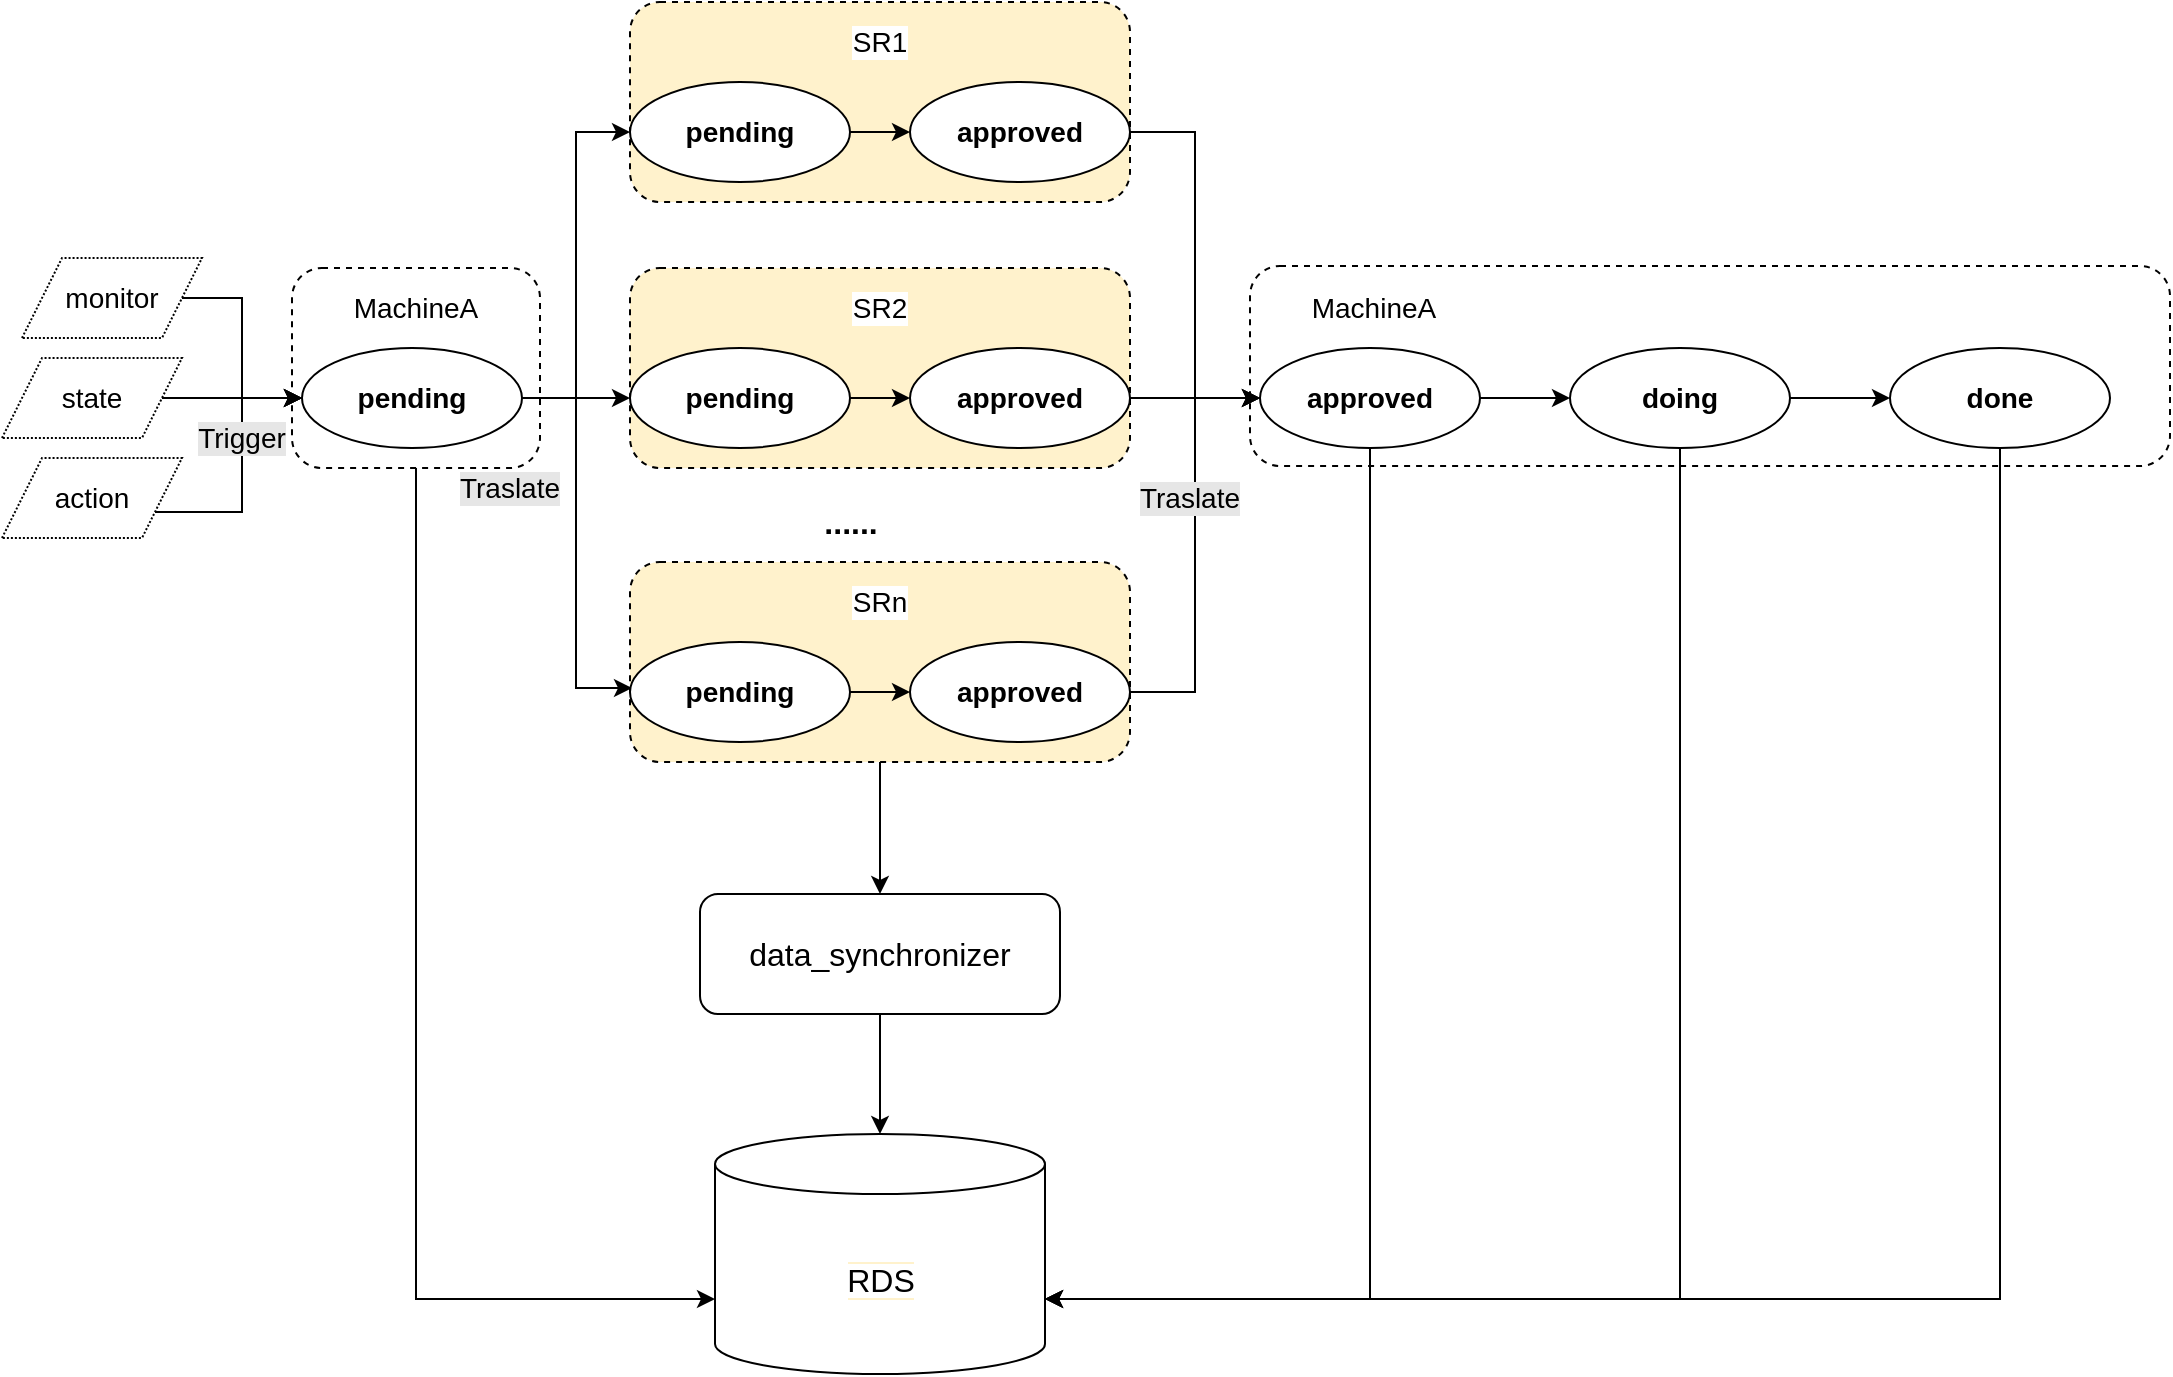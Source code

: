 <mxfile version="14.4.6" type="github">
  <diagram id="MMFUoUL-iYYDqlndlSFT" name="第 1 页">
    <mxGraphModel dx="1298" dy="888" grid="1" gridSize="10" guides="1" tooltips="1" connect="1" arrows="1" fold="1" page="1" pageScale="1" pageWidth="583" pageHeight="827" math="0" shadow="0">
      <root>
        <mxCell id="0" />
        <mxCell id="1" parent="0" />
        <mxCell id="JBcYczJnqvZJM_Ojkkls-49" value="" style="rounded=1;whiteSpace=wrap;html=1;dashed=1;labelBackgroundColor=#ffffff;fontSize=14;" vertex="1" parent="1">
          <mxGeometry x="630" y="196" width="460" height="100" as="geometry" />
        </mxCell>
        <mxCell id="JBcYczJnqvZJM_Ojkkls-78" style="edgeStyle=orthogonalEdgeStyle;rounded=0;orthogonalLoop=1;jettySize=auto;html=1;entryX=0;entryY=0;entryDx=0;entryDy=82.5;entryPerimeter=0;fontSize=16;exitX=0.5;exitY=1;exitDx=0;exitDy=0;" edge="1" parent="1" source="JBcYczJnqvZJM_Ojkkls-45" target="JBcYczJnqvZJM_Ojkkls-75">
          <mxGeometry relative="1" as="geometry" />
        </mxCell>
        <mxCell id="JBcYczJnqvZJM_Ojkkls-45" value="" style="rounded=1;whiteSpace=wrap;html=1;dashed=1;labelBackgroundColor=#ffffff;fontSize=14;" vertex="1" parent="1">
          <mxGeometry x="151" y="197" width="124" height="100" as="geometry" />
        </mxCell>
        <mxCell id="JBcYczJnqvZJM_Ojkkls-19" value="" style="rounded=1;whiteSpace=wrap;html=1;dashed=1;labelBackgroundColor=#FFF2CC;fontSize=14;fillColor=#FFF2CC;" vertex="1" parent="1">
          <mxGeometry x="320" y="64" width="250" height="100" as="geometry" />
        </mxCell>
        <mxCell id="JBcYczJnqvZJM_Ojkkls-15" style="edgeStyle=orthogonalEdgeStyle;rounded=0;orthogonalLoop=1;jettySize=auto;html=1;entryX=0;entryY=0.5;entryDx=0;entryDy=0;fontSize=14;" edge="1" parent="1" source="JBcYczJnqvZJM_Ojkkls-5" target="JBcYczJnqvZJM_Ojkkls-10">
          <mxGeometry relative="1" as="geometry">
            <Array as="points">
              <mxPoint x="126" y="212" />
              <mxPoint x="126" y="262" />
            </Array>
          </mxGeometry>
        </mxCell>
        <mxCell id="JBcYczJnqvZJM_Ojkkls-5" value="monitor" style="shape=parallelogram;perimeter=parallelogramPerimeter;whiteSpace=wrap;html=1;fixedSize=1;dashed=1;dashPattern=1 1;labelBackgroundColor=#ffffff;fontSize=14;" vertex="1" parent="1">
          <mxGeometry x="16" y="192" width="90" height="40" as="geometry" />
        </mxCell>
        <mxCell id="JBcYczJnqvZJM_Ojkkls-13" value="" style="edgeStyle=orthogonalEdgeStyle;rounded=0;orthogonalLoop=1;jettySize=auto;html=1;fontSize=14;" edge="1" parent="1" source="JBcYczJnqvZJM_Ojkkls-7" target="JBcYczJnqvZJM_Ojkkls-10">
          <mxGeometry relative="1" as="geometry" />
        </mxCell>
        <mxCell id="JBcYczJnqvZJM_Ojkkls-7" value="state" style="shape=parallelogram;perimeter=parallelogramPerimeter;whiteSpace=wrap;html=1;fixedSize=1;dashed=1;dashPattern=1 1;labelBackgroundColor=#ffffff;fontSize=14;" vertex="1" parent="1">
          <mxGeometry x="6" y="242" width="90" height="40" as="geometry" />
        </mxCell>
        <mxCell id="JBcYczJnqvZJM_Ojkkls-14" value="" style="edgeStyle=orthogonalEdgeStyle;rounded=0;orthogonalLoop=1;jettySize=auto;html=1;fontSize=14;exitX=1;exitY=0.75;exitDx=0;exitDy=0;" edge="1" parent="1" source="JBcYczJnqvZJM_Ojkkls-16" target="JBcYczJnqvZJM_Ojkkls-10">
          <mxGeometry relative="1" as="geometry">
            <Array as="points">
              <mxPoint x="126" y="262" />
            </Array>
          </mxGeometry>
        </mxCell>
        <mxCell id="JBcYczJnqvZJM_Ojkkls-8" value="action" style="shape=parallelogram;perimeter=parallelogramPerimeter;whiteSpace=wrap;html=1;fixedSize=1;dashed=1;dashPattern=1 1;labelBackgroundColor=#ffffff;fontSize=14;" vertex="1" parent="1">
          <mxGeometry x="6" y="292" width="90" height="40" as="geometry" />
        </mxCell>
        <mxCell id="JBcYczJnqvZJM_Ojkkls-40" style="edgeStyle=orthogonalEdgeStyle;rounded=0;orthogonalLoop=1;jettySize=auto;html=1;entryX=0;entryY=0.5;entryDx=0;entryDy=0;fontSize=16;" edge="1" parent="1" source="JBcYczJnqvZJM_Ojkkls-10" target="JBcYczJnqvZJM_Ojkkls-29">
          <mxGeometry relative="1" as="geometry" />
        </mxCell>
        <mxCell id="JBcYczJnqvZJM_Ojkkls-41" style="edgeStyle=orthogonalEdgeStyle;rounded=0;orthogonalLoop=1;jettySize=auto;html=1;exitX=1;exitY=0.5;exitDx=0;exitDy=0;entryX=0;entryY=0.5;entryDx=0;entryDy=0;fontSize=16;" edge="1" parent="1" source="JBcYczJnqvZJM_Ojkkls-10" target="JBcYczJnqvZJM_Ojkkls-22">
          <mxGeometry relative="1" as="geometry" />
        </mxCell>
        <mxCell id="JBcYczJnqvZJM_Ojkkls-42" style="edgeStyle=orthogonalEdgeStyle;rounded=0;orthogonalLoop=1;jettySize=auto;html=1;exitX=1;exitY=0.5;exitDx=0;exitDy=0;entryX=0.004;entryY=0.63;entryDx=0;entryDy=0;entryPerimeter=0;fontSize=16;" edge="1" parent="1" source="JBcYczJnqvZJM_Ojkkls-10" target="JBcYczJnqvZJM_Ojkkls-34">
          <mxGeometry relative="1" as="geometry" />
        </mxCell>
        <mxCell id="JBcYczJnqvZJM_Ojkkls-10" value="pending" style="ellipse;whiteSpace=wrap;html=1;labelBackgroundColor=#ffffff;fontSize=14;fontStyle=1" vertex="1" parent="1">
          <mxGeometry x="156" y="237" width="110" height="50" as="geometry" />
        </mxCell>
        <mxCell id="JBcYczJnqvZJM_Ojkkls-18" value="" style="edgeStyle=orthogonalEdgeStyle;rounded=0;orthogonalLoop=1;jettySize=auto;html=1;fontSize=14;exitX=1;exitY=0.75;exitDx=0;exitDy=0;entryX=0;entryY=0.5;entryDx=0;entryDy=0;" edge="1" parent="1" source="JBcYczJnqvZJM_Ojkkls-8" target="JBcYczJnqvZJM_Ojkkls-10">
          <mxGeometry relative="1" as="geometry">
            <mxPoint x="82.5" y="319" as="sourcePoint" />
            <mxPoint x="146" y="262" as="targetPoint" />
            <Array as="points">
              <mxPoint x="126" y="319" />
              <mxPoint x="126" y="262" />
            </Array>
          </mxGeometry>
        </mxCell>
        <mxCell id="JBcYczJnqvZJM_Ojkkls-16" value="Trigger" style="text;html=1;strokeColor=none;fillColor=none;align=center;verticalAlign=middle;whiteSpace=wrap;rounded=0;dashed=1;labelBackgroundColor=#E6E6E6;fontSize=14;" vertex="1" parent="1">
          <mxGeometry x="106" y="272" width="40" height="20" as="geometry" />
        </mxCell>
        <mxCell id="JBcYczJnqvZJM_Ojkkls-25" style="edgeStyle=orthogonalEdgeStyle;rounded=0;orthogonalLoop=1;jettySize=auto;html=1;exitX=1;exitY=0.5;exitDx=0;exitDy=0;entryX=0;entryY=0.5;entryDx=0;entryDy=0;fontSize=14;" edge="1" parent="1" source="JBcYczJnqvZJM_Ojkkls-22" target="JBcYczJnqvZJM_Ojkkls-23">
          <mxGeometry relative="1" as="geometry" />
        </mxCell>
        <mxCell id="JBcYczJnqvZJM_Ojkkls-22" value="pending" style="ellipse;whiteSpace=wrap;html=1;labelBackgroundColor=#ffffff;fontSize=14;fontStyle=1" vertex="1" parent="1">
          <mxGeometry x="320" y="104" width="110" height="50" as="geometry" />
        </mxCell>
        <mxCell id="JBcYczJnqvZJM_Ojkkls-70" style="edgeStyle=orthogonalEdgeStyle;rounded=0;orthogonalLoop=1;jettySize=auto;html=1;exitX=1;exitY=0.5;exitDx=0;exitDy=0;entryX=0;entryY=0.5;entryDx=0;entryDy=0;fontSize=16;" edge="1" parent="1" source="JBcYczJnqvZJM_Ojkkls-23" target="JBcYczJnqvZJM_Ojkkls-50">
          <mxGeometry relative="1" as="geometry" />
        </mxCell>
        <mxCell id="JBcYczJnqvZJM_Ojkkls-23" value="approved" style="ellipse;whiteSpace=wrap;html=1;labelBackgroundColor=#ffffff;fontSize=14;fontStyle=1" vertex="1" parent="1">
          <mxGeometry x="460" y="104" width="110" height="50" as="geometry" />
        </mxCell>
        <mxCell id="JBcYczJnqvZJM_Ojkkls-24" value="SR1" style="text;html=1;strokeColor=none;fillColor=none;align=center;verticalAlign=middle;whiteSpace=wrap;rounded=0;labelBackgroundColor=#ffffff;fontSize=14;" vertex="1" parent="1">
          <mxGeometry x="425" y="74" width="40" height="20" as="geometry" />
        </mxCell>
        <mxCell id="JBcYczJnqvZJM_Ojkkls-27" value="" style="rounded=1;whiteSpace=wrap;html=1;dashed=1;labelBackgroundColor=#FFF2CC;fontSize=14;fillColor=#FFF2CC;" vertex="1" parent="1">
          <mxGeometry x="320" y="197" width="250" height="100" as="geometry" />
        </mxCell>
        <mxCell id="JBcYczJnqvZJM_Ojkkls-28" style="edgeStyle=orthogonalEdgeStyle;rounded=0;orthogonalLoop=1;jettySize=auto;html=1;exitX=1;exitY=0.5;exitDx=0;exitDy=0;entryX=0;entryY=0.5;entryDx=0;entryDy=0;fontSize=14;" edge="1" parent="1" source="JBcYczJnqvZJM_Ojkkls-29" target="JBcYczJnqvZJM_Ojkkls-30">
          <mxGeometry relative="1" as="geometry" />
        </mxCell>
        <mxCell id="JBcYczJnqvZJM_Ojkkls-29" value="pending" style="ellipse;whiteSpace=wrap;html=1;labelBackgroundColor=#ffffff;fontSize=14;fontStyle=1" vertex="1" parent="1">
          <mxGeometry x="320" y="237" width="110" height="50" as="geometry" />
        </mxCell>
        <mxCell id="JBcYczJnqvZJM_Ojkkls-71" style="edgeStyle=orthogonalEdgeStyle;rounded=0;orthogonalLoop=1;jettySize=auto;html=1;exitX=1;exitY=0.5;exitDx=0;exitDy=0;fontSize=16;" edge="1" parent="1" source="JBcYczJnqvZJM_Ojkkls-30" target="JBcYczJnqvZJM_Ojkkls-50">
          <mxGeometry relative="1" as="geometry" />
        </mxCell>
        <mxCell id="JBcYczJnqvZJM_Ojkkls-30" value="approved" style="ellipse;whiteSpace=wrap;html=1;labelBackgroundColor=#ffffff;fontSize=14;fontStyle=1" vertex="1" parent="1">
          <mxGeometry x="460" y="237" width="110" height="50" as="geometry" />
        </mxCell>
        <mxCell id="JBcYczJnqvZJM_Ojkkls-31" value="SR2" style="text;html=1;strokeColor=none;fillColor=none;align=center;verticalAlign=middle;whiteSpace=wrap;rounded=0;labelBackgroundColor=#ffffff;fontSize=14;" vertex="1" parent="1">
          <mxGeometry x="425" y="207" width="40" height="20" as="geometry" />
        </mxCell>
        <mxCell id="JBcYczJnqvZJM_Ojkkls-79" style="edgeStyle=orthogonalEdgeStyle;rounded=0;orthogonalLoop=1;jettySize=auto;html=1;fontSize=16;" edge="1" parent="1" source="JBcYczJnqvZJM_Ojkkls-34" target="JBcYczJnqvZJM_Ojkkls-77">
          <mxGeometry relative="1" as="geometry" />
        </mxCell>
        <mxCell id="JBcYczJnqvZJM_Ojkkls-34" value="" style="rounded=1;whiteSpace=wrap;html=1;dashed=1;labelBackgroundColor=#FFF2CC;fontSize=14;fillColor=#FFF2CC;" vertex="1" parent="1">
          <mxGeometry x="320" y="344" width="250" height="100" as="geometry" />
        </mxCell>
        <mxCell id="JBcYczJnqvZJM_Ojkkls-35" style="edgeStyle=orthogonalEdgeStyle;rounded=0;orthogonalLoop=1;jettySize=auto;html=1;exitX=1;exitY=0.5;exitDx=0;exitDy=0;entryX=0;entryY=0.5;entryDx=0;entryDy=0;fontSize=14;" edge="1" parent="1" source="JBcYczJnqvZJM_Ojkkls-36" target="JBcYczJnqvZJM_Ojkkls-37">
          <mxGeometry relative="1" as="geometry" />
        </mxCell>
        <mxCell id="JBcYczJnqvZJM_Ojkkls-36" value="pending" style="ellipse;whiteSpace=wrap;html=1;labelBackgroundColor=#ffffff;fontSize=14;fontStyle=1" vertex="1" parent="1">
          <mxGeometry x="320" y="384" width="110" height="50" as="geometry" />
        </mxCell>
        <mxCell id="JBcYczJnqvZJM_Ojkkls-72" style="edgeStyle=orthogonalEdgeStyle;rounded=0;orthogonalLoop=1;jettySize=auto;html=1;exitX=1;exitY=0.5;exitDx=0;exitDy=0;entryX=0;entryY=0.5;entryDx=0;entryDy=0;fontSize=16;" edge="1" parent="1" source="JBcYczJnqvZJM_Ojkkls-37" target="JBcYczJnqvZJM_Ojkkls-50">
          <mxGeometry relative="1" as="geometry" />
        </mxCell>
        <mxCell id="JBcYczJnqvZJM_Ojkkls-37" value="approved" style="ellipse;whiteSpace=wrap;html=1;labelBackgroundColor=#ffffff;fontSize=14;fontStyle=1" vertex="1" parent="1">
          <mxGeometry x="460" y="384" width="110" height="50" as="geometry" />
        </mxCell>
        <mxCell id="JBcYczJnqvZJM_Ojkkls-38" value="SRn" style="text;html=1;strokeColor=none;fillColor=none;align=center;verticalAlign=middle;whiteSpace=wrap;rounded=0;labelBackgroundColor=#ffffff;fontSize=14;" vertex="1" parent="1">
          <mxGeometry x="425" y="354" width="40" height="20" as="geometry" />
        </mxCell>
        <mxCell id="JBcYczJnqvZJM_Ojkkls-39" value="......" style="text;html=1;align=center;verticalAlign=middle;resizable=0;points=[];autosize=1;fontSize=16;fontStyle=1" vertex="1" parent="1">
          <mxGeometry x="410" y="314" width="40" height="20" as="geometry" />
        </mxCell>
        <mxCell id="JBcYczJnqvZJM_Ojkkls-43" value="Traslate" style="text;html=1;strokeColor=none;fillColor=none;align=center;verticalAlign=middle;whiteSpace=wrap;rounded=0;dashed=1;labelBackgroundColor=#E6E6E6;fontSize=14;" vertex="1" parent="1">
          <mxGeometry x="240" y="297" width="40" height="20" as="geometry" />
        </mxCell>
        <mxCell id="JBcYczJnqvZJM_Ojkkls-47" value="MachineA" style="text;html=1;strokeColor=none;fillColor=none;align=center;verticalAlign=middle;whiteSpace=wrap;rounded=0;labelBackgroundColor=#ffffff;fontSize=14;" vertex="1" parent="1">
          <mxGeometry x="178" y="207" width="70" height="20" as="geometry" />
        </mxCell>
        <mxCell id="JBcYczJnqvZJM_Ojkkls-80" value="" style="edgeStyle=orthogonalEdgeStyle;rounded=0;orthogonalLoop=1;jettySize=auto;html=1;fontSize=16;" edge="1" parent="1" source="JBcYczJnqvZJM_Ojkkls-50" target="JBcYczJnqvZJM_Ojkkls-73">
          <mxGeometry relative="1" as="geometry" />
        </mxCell>
        <mxCell id="JBcYczJnqvZJM_Ojkkls-82" style="edgeStyle=orthogonalEdgeStyle;rounded=0;orthogonalLoop=1;jettySize=auto;html=1;entryX=1;entryY=0;entryDx=0;entryDy=82.5;entryPerimeter=0;fontSize=16;exitX=0.5;exitY=1;exitDx=0;exitDy=0;" edge="1" parent="1" source="JBcYczJnqvZJM_Ojkkls-50" target="JBcYczJnqvZJM_Ojkkls-75">
          <mxGeometry relative="1" as="geometry" />
        </mxCell>
        <mxCell id="JBcYczJnqvZJM_Ojkkls-50" value="approved" style="ellipse;whiteSpace=wrap;html=1;labelBackgroundColor=#ffffff;fontSize=14;fontStyle=1" vertex="1" parent="1">
          <mxGeometry x="635" y="237" width="110" height="50" as="geometry" />
        </mxCell>
        <mxCell id="JBcYczJnqvZJM_Ojkkls-51" value="MachineA" style="text;html=1;strokeColor=none;fillColor=none;align=center;verticalAlign=middle;whiteSpace=wrap;rounded=0;labelBackgroundColor=#ffffff;fontSize=14;" vertex="1" parent="1">
          <mxGeometry x="657" y="207" width="70" height="20" as="geometry" />
        </mxCell>
        <mxCell id="JBcYczJnqvZJM_Ojkkls-56" value="Traslate" style="text;html=1;strokeColor=none;fillColor=none;align=center;verticalAlign=middle;whiteSpace=wrap;rounded=0;dashed=1;labelBackgroundColor=#E6E6E6;fontSize=14;" vertex="1" parent="1">
          <mxGeometry x="580" y="302" width="40" height="20" as="geometry" />
        </mxCell>
        <mxCell id="JBcYczJnqvZJM_Ojkkls-81" value="" style="edgeStyle=orthogonalEdgeStyle;rounded=0;orthogonalLoop=1;jettySize=auto;html=1;fontSize=16;" edge="1" parent="1" source="JBcYczJnqvZJM_Ojkkls-73" target="JBcYczJnqvZJM_Ojkkls-74">
          <mxGeometry relative="1" as="geometry" />
        </mxCell>
        <mxCell id="JBcYczJnqvZJM_Ojkkls-83" style="edgeStyle=orthogonalEdgeStyle;rounded=0;orthogonalLoop=1;jettySize=auto;html=1;entryX=1;entryY=0;entryDx=0;entryDy=82.5;entryPerimeter=0;fontSize=16;exitX=0.5;exitY=1;exitDx=0;exitDy=0;" edge="1" parent="1" source="JBcYczJnqvZJM_Ojkkls-73" target="JBcYczJnqvZJM_Ojkkls-75">
          <mxGeometry relative="1" as="geometry" />
        </mxCell>
        <mxCell id="JBcYczJnqvZJM_Ojkkls-73" value="doing" style="ellipse;whiteSpace=wrap;html=1;labelBackgroundColor=#ffffff;fontSize=14;fontStyle=1" vertex="1" parent="1">
          <mxGeometry x="790" y="237" width="110" height="50" as="geometry" />
        </mxCell>
        <mxCell id="JBcYczJnqvZJM_Ojkkls-84" style="edgeStyle=orthogonalEdgeStyle;rounded=0;orthogonalLoop=1;jettySize=auto;html=1;entryX=1;entryY=0;entryDx=0;entryDy=82.5;entryPerimeter=0;fontSize=16;exitX=0.5;exitY=1;exitDx=0;exitDy=0;" edge="1" parent="1" source="JBcYczJnqvZJM_Ojkkls-74" target="JBcYczJnqvZJM_Ojkkls-75">
          <mxGeometry relative="1" as="geometry" />
        </mxCell>
        <mxCell id="JBcYczJnqvZJM_Ojkkls-74" value="done" style="ellipse;whiteSpace=wrap;html=1;labelBackgroundColor=#ffffff;fontSize=14;fontStyle=1" vertex="1" parent="1">
          <mxGeometry x="950" y="237" width="110" height="50" as="geometry" />
        </mxCell>
        <mxCell id="JBcYczJnqvZJM_Ojkkls-75" value="&lt;span style=&quot;background-color: rgb(255 , 255 , 255)&quot;&gt;RDS&lt;/span&gt;" style="shape=cylinder3;whiteSpace=wrap;html=1;boundedLbl=1;backgroundOutline=1;size=15;labelBackgroundColor=#FFF2CC;fontSize=16;" vertex="1" parent="1">
          <mxGeometry x="362.5" y="630" width="165" height="120" as="geometry" />
        </mxCell>
        <mxCell id="JBcYczJnqvZJM_Ojkkls-85" style="edgeStyle=orthogonalEdgeStyle;rounded=0;orthogonalLoop=1;jettySize=auto;html=1;fontSize=16;" edge="1" parent="1" source="JBcYczJnqvZJM_Ojkkls-77" target="JBcYczJnqvZJM_Ojkkls-75">
          <mxGeometry relative="1" as="geometry" />
        </mxCell>
        <mxCell id="JBcYczJnqvZJM_Ojkkls-77" value="data_synchronizer" style="rounded=1;whiteSpace=wrap;html=1;labelBackgroundColor=none;fillColor=#ffffff;fontSize=16;" vertex="1" parent="1">
          <mxGeometry x="355" y="510" width="180" height="60" as="geometry" />
        </mxCell>
      </root>
    </mxGraphModel>
  </diagram>
</mxfile>
